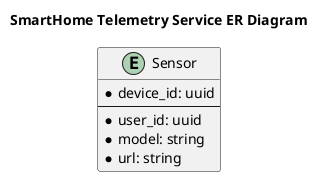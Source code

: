 @startuml
title SmartHome Telemetry Service ER Diagram

top to bottom direction

entity Sensor {
    * device_id: uuid
    --
    * user_id: uuid
    * model: string
    * url: string
}
@enduml
